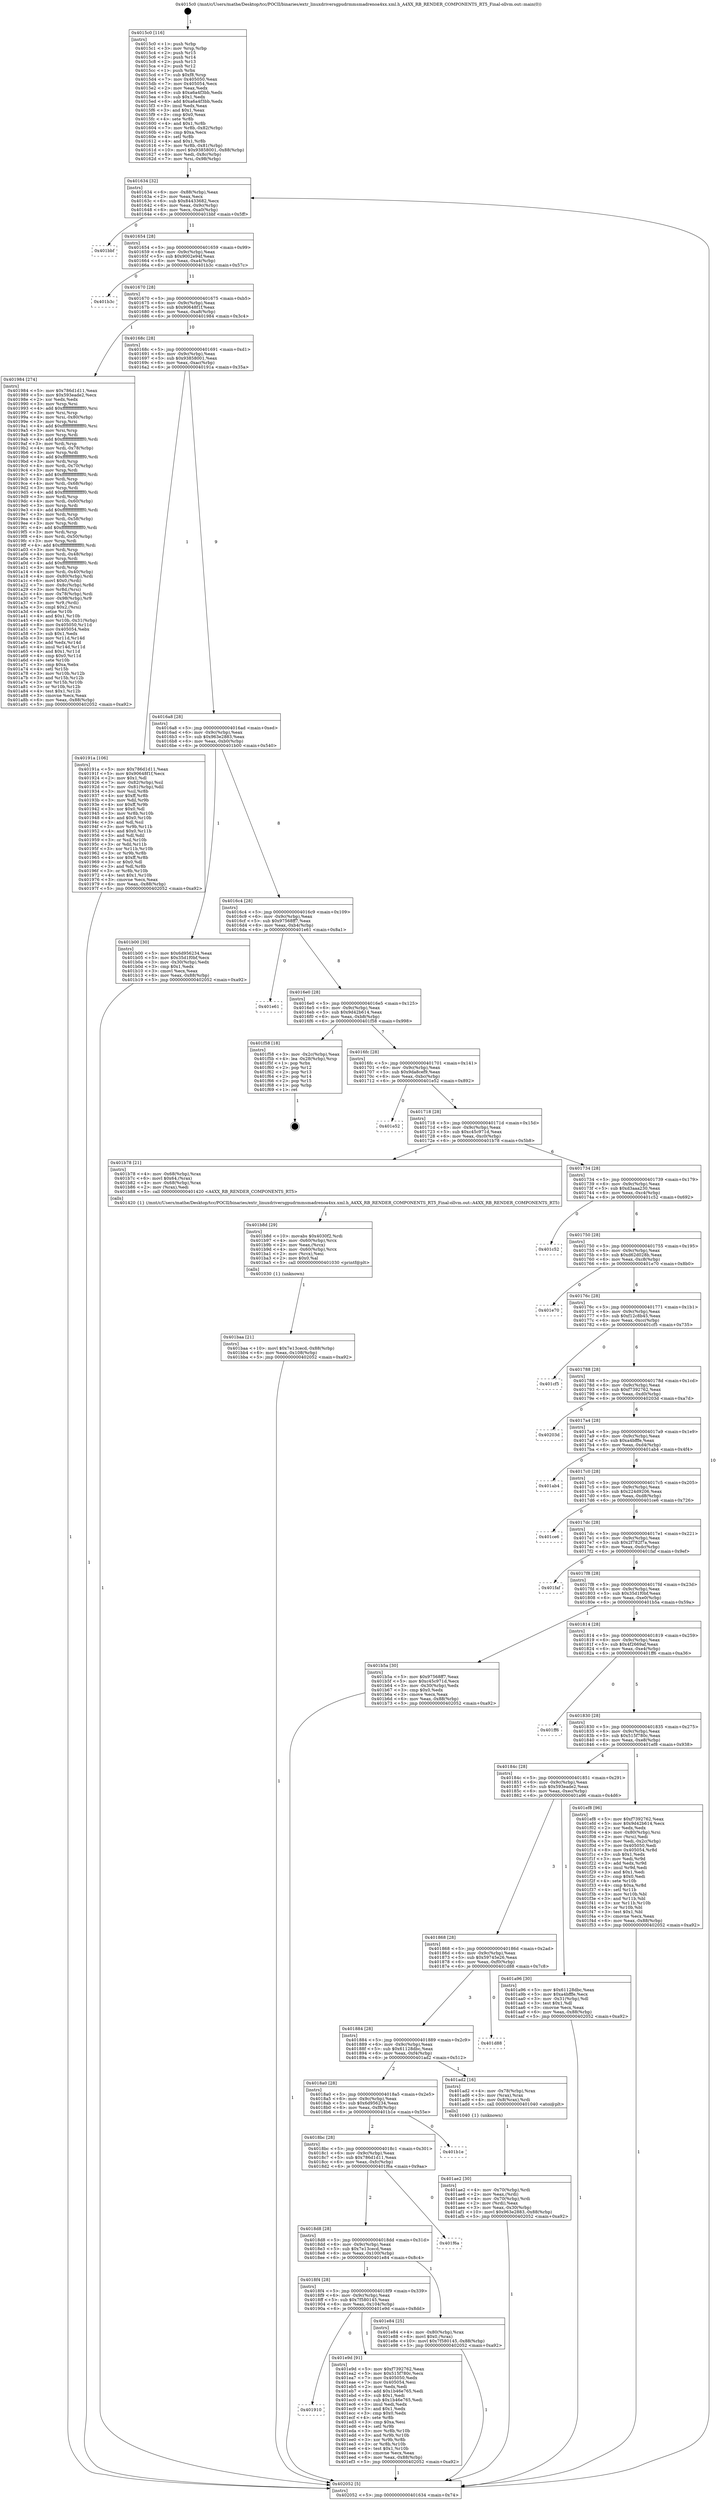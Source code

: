 digraph "0x4015c0" {
  label = "0x4015c0 (/mnt/c/Users/mathe/Desktop/tcc/POCII/binaries/extr_linuxdriversgpudrmmsmadrenoa4xx.xml.h_A4XX_RB_RENDER_COMPONENTS_RT5_Final-ollvm.out::main(0))"
  labelloc = "t"
  node[shape=record]

  Entry [label="",width=0.3,height=0.3,shape=circle,fillcolor=black,style=filled]
  "0x401634" [label="{
     0x401634 [32]\l
     | [instrs]\l
     &nbsp;&nbsp;0x401634 \<+6\>: mov -0x88(%rbp),%eax\l
     &nbsp;&nbsp;0x40163a \<+2\>: mov %eax,%ecx\l
     &nbsp;&nbsp;0x40163c \<+6\>: sub $0x84433682,%ecx\l
     &nbsp;&nbsp;0x401642 \<+6\>: mov %eax,-0x9c(%rbp)\l
     &nbsp;&nbsp;0x401648 \<+6\>: mov %ecx,-0xa0(%rbp)\l
     &nbsp;&nbsp;0x40164e \<+6\>: je 0000000000401bbf \<main+0x5ff\>\l
  }"]
  "0x401bbf" [label="{
     0x401bbf\l
  }", style=dashed]
  "0x401654" [label="{
     0x401654 [28]\l
     | [instrs]\l
     &nbsp;&nbsp;0x401654 \<+5\>: jmp 0000000000401659 \<main+0x99\>\l
     &nbsp;&nbsp;0x401659 \<+6\>: mov -0x9c(%rbp),%eax\l
     &nbsp;&nbsp;0x40165f \<+5\>: sub $0x9002e94f,%eax\l
     &nbsp;&nbsp;0x401664 \<+6\>: mov %eax,-0xa4(%rbp)\l
     &nbsp;&nbsp;0x40166a \<+6\>: je 0000000000401b3c \<main+0x57c\>\l
  }"]
  Exit [label="",width=0.3,height=0.3,shape=circle,fillcolor=black,style=filled,peripheries=2]
  "0x401b3c" [label="{
     0x401b3c\l
  }", style=dashed]
  "0x401670" [label="{
     0x401670 [28]\l
     | [instrs]\l
     &nbsp;&nbsp;0x401670 \<+5\>: jmp 0000000000401675 \<main+0xb5\>\l
     &nbsp;&nbsp;0x401675 \<+6\>: mov -0x9c(%rbp),%eax\l
     &nbsp;&nbsp;0x40167b \<+5\>: sub $0x90648f1f,%eax\l
     &nbsp;&nbsp;0x401680 \<+6\>: mov %eax,-0xa8(%rbp)\l
     &nbsp;&nbsp;0x401686 \<+6\>: je 0000000000401984 \<main+0x3c4\>\l
  }"]
  "0x401910" [label="{
     0x401910\l
  }", style=dashed]
  "0x401984" [label="{
     0x401984 [274]\l
     | [instrs]\l
     &nbsp;&nbsp;0x401984 \<+5\>: mov $0x786d1d11,%eax\l
     &nbsp;&nbsp;0x401989 \<+5\>: mov $0x593eade2,%ecx\l
     &nbsp;&nbsp;0x40198e \<+2\>: xor %edx,%edx\l
     &nbsp;&nbsp;0x401990 \<+3\>: mov %rsp,%rsi\l
     &nbsp;&nbsp;0x401993 \<+4\>: add $0xfffffffffffffff0,%rsi\l
     &nbsp;&nbsp;0x401997 \<+3\>: mov %rsi,%rsp\l
     &nbsp;&nbsp;0x40199a \<+4\>: mov %rsi,-0x80(%rbp)\l
     &nbsp;&nbsp;0x40199e \<+3\>: mov %rsp,%rsi\l
     &nbsp;&nbsp;0x4019a1 \<+4\>: add $0xfffffffffffffff0,%rsi\l
     &nbsp;&nbsp;0x4019a5 \<+3\>: mov %rsi,%rsp\l
     &nbsp;&nbsp;0x4019a8 \<+3\>: mov %rsp,%rdi\l
     &nbsp;&nbsp;0x4019ab \<+4\>: add $0xfffffffffffffff0,%rdi\l
     &nbsp;&nbsp;0x4019af \<+3\>: mov %rdi,%rsp\l
     &nbsp;&nbsp;0x4019b2 \<+4\>: mov %rdi,-0x78(%rbp)\l
     &nbsp;&nbsp;0x4019b6 \<+3\>: mov %rsp,%rdi\l
     &nbsp;&nbsp;0x4019b9 \<+4\>: add $0xfffffffffffffff0,%rdi\l
     &nbsp;&nbsp;0x4019bd \<+3\>: mov %rdi,%rsp\l
     &nbsp;&nbsp;0x4019c0 \<+4\>: mov %rdi,-0x70(%rbp)\l
     &nbsp;&nbsp;0x4019c4 \<+3\>: mov %rsp,%rdi\l
     &nbsp;&nbsp;0x4019c7 \<+4\>: add $0xfffffffffffffff0,%rdi\l
     &nbsp;&nbsp;0x4019cb \<+3\>: mov %rdi,%rsp\l
     &nbsp;&nbsp;0x4019ce \<+4\>: mov %rdi,-0x68(%rbp)\l
     &nbsp;&nbsp;0x4019d2 \<+3\>: mov %rsp,%rdi\l
     &nbsp;&nbsp;0x4019d5 \<+4\>: add $0xfffffffffffffff0,%rdi\l
     &nbsp;&nbsp;0x4019d9 \<+3\>: mov %rdi,%rsp\l
     &nbsp;&nbsp;0x4019dc \<+4\>: mov %rdi,-0x60(%rbp)\l
     &nbsp;&nbsp;0x4019e0 \<+3\>: mov %rsp,%rdi\l
     &nbsp;&nbsp;0x4019e3 \<+4\>: add $0xfffffffffffffff0,%rdi\l
     &nbsp;&nbsp;0x4019e7 \<+3\>: mov %rdi,%rsp\l
     &nbsp;&nbsp;0x4019ea \<+4\>: mov %rdi,-0x58(%rbp)\l
     &nbsp;&nbsp;0x4019ee \<+3\>: mov %rsp,%rdi\l
     &nbsp;&nbsp;0x4019f1 \<+4\>: add $0xfffffffffffffff0,%rdi\l
     &nbsp;&nbsp;0x4019f5 \<+3\>: mov %rdi,%rsp\l
     &nbsp;&nbsp;0x4019f8 \<+4\>: mov %rdi,-0x50(%rbp)\l
     &nbsp;&nbsp;0x4019fc \<+3\>: mov %rsp,%rdi\l
     &nbsp;&nbsp;0x4019ff \<+4\>: add $0xfffffffffffffff0,%rdi\l
     &nbsp;&nbsp;0x401a03 \<+3\>: mov %rdi,%rsp\l
     &nbsp;&nbsp;0x401a06 \<+4\>: mov %rdi,-0x48(%rbp)\l
     &nbsp;&nbsp;0x401a0a \<+3\>: mov %rsp,%rdi\l
     &nbsp;&nbsp;0x401a0d \<+4\>: add $0xfffffffffffffff0,%rdi\l
     &nbsp;&nbsp;0x401a11 \<+3\>: mov %rdi,%rsp\l
     &nbsp;&nbsp;0x401a14 \<+4\>: mov %rdi,-0x40(%rbp)\l
     &nbsp;&nbsp;0x401a18 \<+4\>: mov -0x80(%rbp),%rdi\l
     &nbsp;&nbsp;0x401a1c \<+6\>: movl $0x0,(%rdi)\l
     &nbsp;&nbsp;0x401a22 \<+7\>: mov -0x8c(%rbp),%r8d\l
     &nbsp;&nbsp;0x401a29 \<+3\>: mov %r8d,(%rsi)\l
     &nbsp;&nbsp;0x401a2c \<+4\>: mov -0x78(%rbp),%rdi\l
     &nbsp;&nbsp;0x401a30 \<+7\>: mov -0x98(%rbp),%r9\l
     &nbsp;&nbsp;0x401a37 \<+3\>: mov %r9,(%rdi)\l
     &nbsp;&nbsp;0x401a3a \<+3\>: cmpl $0x2,(%rsi)\l
     &nbsp;&nbsp;0x401a3d \<+4\>: setne %r10b\l
     &nbsp;&nbsp;0x401a41 \<+4\>: and $0x1,%r10b\l
     &nbsp;&nbsp;0x401a45 \<+4\>: mov %r10b,-0x31(%rbp)\l
     &nbsp;&nbsp;0x401a49 \<+8\>: mov 0x405050,%r11d\l
     &nbsp;&nbsp;0x401a51 \<+7\>: mov 0x405054,%ebx\l
     &nbsp;&nbsp;0x401a58 \<+3\>: sub $0x1,%edx\l
     &nbsp;&nbsp;0x401a5b \<+3\>: mov %r11d,%r14d\l
     &nbsp;&nbsp;0x401a5e \<+3\>: add %edx,%r14d\l
     &nbsp;&nbsp;0x401a61 \<+4\>: imul %r14d,%r11d\l
     &nbsp;&nbsp;0x401a65 \<+4\>: and $0x1,%r11d\l
     &nbsp;&nbsp;0x401a69 \<+4\>: cmp $0x0,%r11d\l
     &nbsp;&nbsp;0x401a6d \<+4\>: sete %r10b\l
     &nbsp;&nbsp;0x401a71 \<+3\>: cmp $0xa,%ebx\l
     &nbsp;&nbsp;0x401a74 \<+4\>: setl %r15b\l
     &nbsp;&nbsp;0x401a78 \<+3\>: mov %r10b,%r12b\l
     &nbsp;&nbsp;0x401a7b \<+3\>: and %r15b,%r12b\l
     &nbsp;&nbsp;0x401a7e \<+3\>: xor %r15b,%r10b\l
     &nbsp;&nbsp;0x401a81 \<+3\>: or %r10b,%r12b\l
     &nbsp;&nbsp;0x401a84 \<+4\>: test $0x1,%r12b\l
     &nbsp;&nbsp;0x401a88 \<+3\>: cmovne %ecx,%eax\l
     &nbsp;&nbsp;0x401a8b \<+6\>: mov %eax,-0x88(%rbp)\l
     &nbsp;&nbsp;0x401a91 \<+5\>: jmp 0000000000402052 \<main+0xa92\>\l
  }"]
  "0x40168c" [label="{
     0x40168c [28]\l
     | [instrs]\l
     &nbsp;&nbsp;0x40168c \<+5\>: jmp 0000000000401691 \<main+0xd1\>\l
     &nbsp;&nbsp;0x401691 \<+6\>: mov -0x9c(%rbp),%eax\l
     &nbsp;&nbsp;0x401697 \<+5\>: sub $0x93858001,%eax\l
     &nbsp;&nbsp;0x40169c \<+6\>: mov %eax,-0xac(%rbp)\l
     &nbsp;&nbsp;0x4016a2 \<+6\>: je 000000000040191a \<main+0x35a\>\l
  }"]
  "0x401e9d" [label="{
     0x401e9d [91]\l
     | [instrs]\l
     &nbsp;&nbsp;0x401e9d \<+5\>: mov $0xf7392762,%eax\l
     &nbsp;&nbsp;0x401ea2 \<+5\>: mov $0x515f780c,%ecx\l
     &nbsp;&nbsp;0x401ea7 \<+7\>: mov 0x405050,%edx\l
     &nbsp;&nbsp;0x401eae \<+7\>: mov 0x405054,%esi\l
     &nbsp;&nbsp;0x401eb5 \<+2\>: mov %edx,%edi\l
     &nbsp;&nbsp;0x401eb7 \<+6\>: add $0x1b46e765,%edi\l
     &nbsp;&nbsp;0x401ebd \<+3\>: sub $0x1,%edi\l
     &nbsp;&nbsp;0x401ec0 \<+6\>: sub $0x1b46e765,%edi\l
     &nbsp;&nbsp;0x401ec6 \<+3\>: imul %edi,%edx\l
     &nbsp;&nbsp;0x401ec9 \<+3\>: and $0x1,%edx\l
     &nbsp;&nbsp;0x401ecc \<+3\>: cmp $0x0,%edx\l
     &nbsp;&nbsp;0x401ecf \<+4\>: sete %r8b\l
     &nbsp;&nbsp;0x401ed3 \<+3\>: cmp $0xa,%esi\l
     &nbsp;&nbsp;0x401ed6 \<+4\>: setl %r9b\l
     &nbsp;&nbsp;0x401eda \<+3\>: mov %r8b,%r10b\l
     &nbsp;&nbsp;0x401edd \<+3\>: and %r9b,%r10b\l
     &nbsp;&nbsp;0x401ee0 \<+3\>: xor %r9b,%r8b\l
     &nbsp;&nbsp;0x401ee3 \<+3\>: or %r8b,%r10b\l
     &nbsp;&nbsp;0x401ee6 \<+4\>: test $0x1,%r10b\l
     &nbsp;&nbsp;0x401eea \<+3\>: cmovne %ecx,%eax\l
     &nbsp;&nbsp;0x401eed \<+6\>: mov %eax,-0x88(%rbp)\l
     &nbsp;&nbsp;0x401ef3 \<+5\>: jmp 0000000000402052 \<main+0xa92\>\l
  }"]
  "0x40191a" [label="{
     0x40191a [106]\l
     | [instrs]\l
     &nbsp;&nbsp;0x40191a \<+5\>: mov $0x786d1d11,%eax\l
     &nbsp;&nbsp;0x40191f \<+5\>: mov $0x90648f1f,%ecx\l
     &nbsp;&nbsp;0x401924 \<+2\>: mov $0x1,%dl\l
     &nbsp;&nbsp;0x401926 \<+7\>: mov -0x82(%rbp),%sil\l
     &nbsp;&nbsp;0x40192d \<+7\>: mov -0x81(%rbp),%dil\l
     &nbsp;&nbsp;0x401934 \<+3\>: mov %sil,%r8b\l
     &nbsp;&nbsp;0x401937 \<+4\>: xor $0xff,%r8b\l
     &nbsp;&nbsp;0x40193b \<+3\>: mov %dil,%r9b\l
     &nbsp;&nbsp;0x40193e \<+4\>: xor $0xff,%r9b\l
     &nbsp;&nbsp;0x401942 \<+3\>: xor $0x0,%dl\l
     &nbsp;&nbsp;0x401945 \<+3\>: mov %r8b,%r10b\l
     &nbsp;&nbsp;0x401948 \<+4\>: and $0x0,%r10b\l
     &nbsp;&nbsp;0x40194c \<+3\>: and %dl,%sil\l
     &nbsp;&nbsp;0x40194f \<+3\>: mov %r9b,%r11b\l
     &nbsp;&nbsp;0x401952 \<+4\>: and $0x0,%r11b\l
     &nbsp;&nbsp;0x401956 \<+3\>: and %dl,%dil\l
     &nbsp;&nbsp;0x401959 \<+3\>: or %sil,%r10b\l
     &nbsp;&nbsp;0x40195c \<+3\>: or %dil,%r11b\l
     &nbsp;&nbsp;0x40195f \<+3\>: xor %r11b,%r10b\l
     &nbsp;&nbsp;0x401962 \<+3\>: or %r9b,%r8b\l
     &nbsp;&nbsp;0x401965 \<+4\>: xor $0xff,%r8b\l
     &nbsp;&nbsp;0x401969 \<+3\>: or $0x0,%dl\l
     &nbsp;&nbsp;0x40196c \<+3\>: and %dl,%r8b\l
     &nbsp;&nbsp;0x40196f \<+3\>: or %r8b,%r10b\l
     &nbsp;&nbsp;0x401972 \<+4\>: test $0x1,%r10b\l
     &nbsp;&nbsp;0x401976 \<+3\>: cmovne %ecx,%eax\l
     &nbsp;&nbsp;0x401979 \<+6\>: mov %eax,-0x88(%rbp)\l
     &nbsp;&nbsp;0x40197f \<+5\>: jmp 0000000000402052 \<main+0xa92\>\l
  }"]
  "0x4016a8" [label="{
     0x4016a8 [28]\l
     | [instrs]\l
     &nbsp;&nbsp;0x4016a8 \<+5\>: jmp 00000000004016ad \<main+0xed\>\l
     &nbsp;&nbsp;0x4016ad \<+6\>: mov -0x9c(%rbp),%eax\l
     &nbsp;&nbsp;0x4016b3 \<+5\>: sub $0x963e2883,%eax\l
     &nbsp;&nbsp;0x4016b8 \<+6\>: mov %eax,-0xb0(%rbp)\l
     &nbsp;&nbsp;0x4016be \<+6\>: je 0000000000401b00 \<main+0x540\>\l
  }"]
  "0x402052" [label="{
     0x402052 [5]\l
     | [instrs]\l
     &nbsp;&nbsp;0x402052 \<+5\>: jmp 0000000000401634 \<main+0x74\>\l
  }"]
  "0x4015c0" [label="{
     0x4015c0 [116]\l
     | [instrs]\l
     &nbsp;&nbsp;0x4015c0 \<+1\>: push %rbp\l
     &nbsp;&nbsp;0x4015c1 \<+3\>: mov %rsp,%rbp\l
     &nbsp;&nbsp;0x4015c4 \<+2\>: push %r15\l
     &nbsp;&nbsp;0x4015c6 \<+2\>: push %r14\l
     &nbsp;&nbsp;0x4015c8 \<+2\>: push %r13\l
     &nbsp;&nbsp;0x4015ca \<+2\>: push %r12\l
     &nbsp;&nbsp;0x4015cc \<+1\>: push %rbx\l
     &nbsp;&nbsp;0x4015cd \<+7\>: sub $0xf8,%rsp\l
     &nbsp;&nbsp;0x4015d4 \<+7\>: mov 0x405050,%eax\l
     &nbsp;&nbsp;0x4015db \<+7\>: mov 0x405054,%ecx\l
     &nbsp;&nbsp;0x4015e2 \<+2\>: mov %eax,%edx\l
     &nbsp;&nbsp;0x4015e4 \<+6\>: sub $0xa6a4f3bb,%edx\l
     &nbsp;&nbsp;0x4015ea \<+3\>: sub $0x1,%edx\l
     &nbsp;&nbsp;0x4015ed \<+6\>: add $0xa6a4f3bb,%edx\l
     &nbsp;&nbsp;0x4015f3 \<+3\>: imul %edx,%eax\l
     &nbsp;&nbsp;0x4015f6 \<+3\>: and $0x1,%eax\l
     &nbsp;&nbsp;0x4015f9 \<+3\>: cmp $0x0,%eax\l
     &nbsp;&nbsp;0x4015fc \<+4\>: sete %r8b\l
     &nbsp;&nbsp;0x401600 \<+4\>: and $0x1,%r8b\l
     &nbsp;&nbsp;0x401604 \<+7\>: mov %r8b,-0x82(%rbp)\l
     &nbsp;&nbsp;0x40160b \<+3\>: cmp $0xa,%ecx\l
     &nbsp;&nbsp;0x40160e \<+4\>: setl %r8b\l
     &nbsp;&nbsp;0x401612 \<+4\>: and $0x1,%r8b\l
     &nbsp;&nbsp;0x401616 \<+7\>: mov %r8b,-0x81(%rbp)\l
     &nbsp;&nbsp;0x40161d \<+10\>: movl $0x93858001,-0x88(%rbp)\l
     &nbsp;&nbsp;0x401627 \<+6\>: mov %edi,-0x8c(%rbp)\l
     &nbsp;&nbsp;0x40162d \<+7\>: mov %rsi,-0x98(%rbp)\l
  }"]
  "0x4018f4" [label="{
     0x4018f4 [28]\l
     | [instrs]\l
     &nbsp;&nbsp;0x4018f4 \<+5\>: jmp 00000000004018f9 \<main+0x339\>\l
     &nbsp;&nbsp;0x4018f9 \<+6\>: mov -0x9c(%rbp),%eax\l
     &nbsp;&nbsp;0x4018ff \<+5\>: sub $0x7f580145,%eax\l
     &nbsp;&nbsp;0x401904 \<+6\>: mov %eax,-0x104(%rbp)\l
     &nbsp;&nbsp;0x40190a \<+6\>: je 0000000000401e9d \<main+0x8dd\>\l
  }"]
  "0x401e84" [label="{
     0x401e84 [25]\l
     | [instrs]\l
     &nbsp;&nbsp;0x401e84 \<+4\>: mov -0x80(%rbp),%rax\l
     &nbsp;&nbsp;0x401e88 \<+6\>: movl $0x0,(%rax)\l
     &nbsp;&nbsp;0x401e8e \<+10\>: movl $0x7f580145,-0x88(%rbp)\l
     &nbsp;&nbsp;0x401e98 \<+5\>: jmp 0000000000402052 \<main+0xa92\>\l
  }"]
  "0x401b00" [label="{
     0x401b00 [30]\l
     | [instrs]\l
     &nbsp;&nbsp;0x401b00 \<+5\>: mov $0x6d956234,%eax\l
     &nbsp;&nbsp;0x401b05 \<+5\>: mov $0x35d1f0bf,%ecx\l
     &nbsp;&nbsp;0x401b0a \<+3\>: mov -0x30(%rbp),%edx\l
     &nbsp;&nbsp;0x401b0d \<+3\>: cmp $0x1,%edx\l
     &nbsp;&nbsp;0x401b10 \<+3\>: cmovl %ecx,%eax\l
     &nbsp;&nbsp;0x401b13 \<+6\>: mov %eax,-0x88(%rbp)\l
     &nbsp;&nbsp;0x401b19 \<+5\>: jmp 0000000000402052 \<main+0xa92\>\l
  }"]
  "0x4016c4" [label="{
     0x4016c4 [28]\l
     | [instrs]\l
     &nbsp;&nbsp;0x4016c4 \<+5\>: jmp 00000000004016c9 \<main+0x109\>\l
     &nbsp;&nbsp;0x4016c9 \<+6\>: mov -0x9c(%rbp),%eax\l
     &nbsp;&nbsp;0x4016cf \<+5\>: sub $0x97568ff7,%eax\l
     &nbsp;&nbsp;0x4016d4 \<+6\>: mov %eax,-0xb4(%rbp)\l
     &nbsp;&nbsp;0x4016da \<+6\>: je 0000000000401e61 \<main+0x8a1\>\l
  }"]
  "0x4018d8" [label="{
     0x4018d8 [28]\l
     | [instrs]\l
     &nbsp;&nbsp;0x4018d8 \<+5\>: jmp 00000000004018dd \<main+0x31d\>\l
     &nbsp;&nbsp;0x4018dd \<+6\>: mov -0x9c(%rbp),%eax\l
     &nbsp;&nbsp;0x4018e3 \<+5\>: sub $0x7e13cecd,%eax\l
     &nbsp;&nbsp;0x4018e8 \<+6\>: mov %eax,-0x100(%rbp)\l
     &nbsp;&nbsp;0x4018ee \<+6\>: je 0000000000401e84 \<main+0x8c4\>\l
  }"]
  "0x401e61" [label="{
     0x401e61\l
  }", style=dashed]
  "0x4016e0" [label="{
     0x4016e0 [28]\l
     | [instrs]\l
     &nbsp;&nbsp;0x4016e0 \<+5\>: jmp 00000000004016e5 \<main+0x125\>\l
     &nbsp;&nbsp;0x4016e5 \<+6\>: mov -0x9c(%rbp),%eax\l
     &nbsp;&nbsp;0x4016eb \<+5\>: sub $0x9d42b614,%eax\l
     &nbsp;&nbsp;0x4016f0 \<+6\>: mov %eax,-0xb8(%rbp)\l
     &nbsp;&nbsp;0x4016f6 \<+6\>: je 0000000000401f58 \<main+0x998\>\l
  }"]
  "0x401f6a" [label="{
     0x401f6a\l
  }", style=dashed]
  "0x401f58" [label="{
     0x401f58 [18]\l
     | [instrs]\l
     &nbsp;&nbsp;0x401f58 \<+3\>: mov -0x2c(%rbp),%eax\l
     &nbsp;&nbsp;0x401f5b \<+4\>: lea -0x28(%rbp),%rsp\l
     &nbsp;&nbsp;0x401f5f \<+1\>: pop %rbx\l
     &nbsp;&nbsp;0x401f60 \<+2\>: pop %r12\l
     &nbsp;&nbsp;0x401f62 \<+2\>: pop %r13\l
     &nbsp;&nbsp;0x401f64 \<+2\>: pop %r14\l
     &nbsp;&nbsp;0x401f66 \<+2\>: pop %r15\l
     &nbsp;&nbsp;0x401f68 \<+1\>: pop %rbp\l
     &nbsp;&nbsp;0x401f69 \<+1\>: ret\l
  }"]
  "0x4016fc" [label="{
     0x4016fc [28]\l
     | [instrs]\l
     &nbsp;&nbsp;0x4016fc \<+5\>: jmp 0000000000401701 \<main+0x141\>\l
     &nbsp;&nbsp;0x401701 \<+6\>: mov -0x9c(%rbp),%eax\l
     &nbsp;&nbsp;0x401707 \<+5\>: sub $0x9da8cef9,%eax\l
     &nbsp;&nbsp;0x40170c \<+6\>: mov %eax,-0xbc(%rbp)\l
     &nbsp;&nbsp;0x401712 \<+6\>: je 0000000000401e52 \<main+0x892\>\l
  }"]
  "0x4018bc" [label="{
     0x4018bc [28]\l
     | [instrs]\l
     &nbsp;&nbsp;0x4018bc \<+5\>: jmp 00000000004018c1 \<main+0x301\>\l
     &nbsp;&nbsp;0x4018c1 \<+6\>: mov -0x9c(%rbp),%eax\l
     &nbsp;&nbsp;0x4018c7 \<+5\>: sub $0x786d1d11,%eax\l
     &nbsp;&nbsp;0x4018cc \<+6\>: mov %eax,-0xfc(%rbp)\l
     &nbsp;&nbsp;0x4018d2 \<+6\>: je 0000000000401f6a \<main+0x9aa\>\l
  }"]
  "0x401e52" [label="{
     0x401e52\l
  }", style=dashed]
  "0x401718" [label="{
     0x401718 [28]\l
     | [instrs]\l
     &nbsp;&nbsp;0x401718 \<+5\>: jmp 000000000040171d \<main+0x15d\>\l
     &nbsp;&nbsp;0x40171d \<+6\>: mov -0x9c(%rbp),%eax\l
     &nbsp;&nbsp;0x401723 \<+5\>: sub $0xc45c971d,%eax\l
     &nbsp;&nbsp;0x401728 \<+6\>: mov %eax,-0xc0(%rbp)\l
     &nbsp;&nbsp;0x40172e \<+6\>: je 0000000000401b78 \<main+0x5b8\>\l
  }"]
  "0x401b1e" [label="{
     0x401b1e\l
  }", style=dashed]
  "0x401b78" [label="{
     0x401b78 [21]\l
     | [instrs]\l
     &nbsp;&nbsp;0x401b78 \<+4\>: mov -0x68(%rbp),%rax\l
     &nbsp;&nbsp;0x401b7c \<+6\>: movl $0x64,(%rax)\l
     &nbsp;&nbsp;0x401b82 \<+4\>: mov -0x68(%rbp),%rax\l
     &nbsp;&nbsp;0x401b86 \<+2\>: mov (%rax),%edi\l
     &nbsp;&nbsp;0x401b88 \<+5\>: call 0000000000401420 \<A4XX_RB_RENDER_COMPONENTS_RT5\>\l
     | [calls]\l
     &nbsp;&nbsp;0x401420 \{1\} (/mnt/c/Users/mathe/Desktop/tcc/POCII/binaries/extr_linuxdriversgpudrmmsmadrenoa4xx.xml.h_A4XX_RB_RENDER_COMPONENTS_RT5_Final-ollvm.out::A4XX_RB_RENDER_COMPONENTS_RT5)\l
  }"]
  "0x401734" [label="{
     0x401734 [28]\l
     | [instrs]\l
     &nbsp;&nbsp;0x401734 \<+5\>: jmp 0000000000401739 \<main+0x179\>\l
     &nbsp;&nbsp;0x401739 \<+6\>: mov -0x9c(%rbp),%eax\l
     &nbsp;&nbsp;0x40173f \<+5\>: sub $0xd3aaa230,%eax\l
     &nbsp;&nbsp;0x401744 \<+6\>: mov %eax,-0xc4(%rbp)\l
     &nbsp;&nbsp;0x40174a \<+6\>: je 0000000000401c52 \<main+0x692\>\l
  }"]
  "0x401baa" [label="{
     0x401baa [21]\l
     | [instrs]\l
     &nbsp;&nbsp;0x401baa \<+10\>: movl $0x7e13cecd,-0x88(%rbp)\l
     &nbsp;&nbsp;0x401bb4 \<+6\>: mov %eax,-0x108(%rbp)\l
     &nbsp;&nbsp;0x401bba \<+5\>: jmp 0000000000402052 \<main+0xa92\>\l
  }"]
  "0x401c52" [label="{
     0x401c52\l
  }", style=dashed]
  "0x401750" [label="{
     0x401750 [28]\l
     | [instrs]\l
     &nbsp;&nbsp;0x401750 \<+5\>: jmp 0000000000401755 \<main+0x195\>\l
     &nbsp;&nbsp;0x401755 \<+6\>: mov -0x9c(%rbp),%eax\l
     &nbsp;&nbsp;0x40175b \<+5\>: sub $0xd62d028b,%eax\l
     &nbsp;&nbsp;0x401760 \<+6\>: mov %eax,-0xc8(%rbp)\l
     &nbsp;&nbsp;0x401766 \<+6\>: je 0000000000401e70 \<main+0x8b0\>\l
  }"]
  "0x401b8d" [label="{
     0x401b8d [29]\l
     | [instrs]\l
     &nbsp;&nbsp;0x401b8d \<+10\>: movabs $0x4030f2,%rdi\l
     &nbsp;&nbsp;0x401b97 \<+4\>: mov -0x60(%rbp),%rcx\l
     &nbsp;&nbsp;0x401b9b \<+2\>: mov %eax,(%rcx)\l
     &nbsp;&nbsp;0x401b9d \<+4\>: mov -0x60(%rbp),%rcx\l
     &nbsp;&nbsp;0x401ba1 \<+2\>: mov (%rcx),%esi\l
     &nbsp;&nbsp;0x401ba3 \<+2\>: mov $0x0,%al\l
     &nbsp;&nbsp;0x401ba5 \<+5\>: call 0000000000401030 \<printf@plt\>\l
     | [calls]\l
     &nbsp;&nbsp;0x401030 \{1\} (unknown)\l
  }"]
  "0x401e70" [label="{
     0x401e70\l
  }", style=dashed]
  "0x40176c" [label="{
     0x40176c [28]\l
     | [instrs]\l
     &nbsp;&nbsp;0x40176c \<+5\>: jmp 0000000000401771 \<main+0x1b1\>\l
     &nbsp;&nbsp;0x401771 \<+6\>: mov -0x9c(%rbp),%eax\l
     &nbsp;&nbsp;0x401777 \<+5\>: sub $0xf12c8b45,%eax\l
     &nbsp;&nbsp;0x40177c \<+6\>: mov %eax,-0xcc(%rbp)\l
     &nbsp;&nbsp;0x401782 \<+6\>: je 0000000000401cf5 \<main+0x735\>\l
  }"]
  "0x401ae2" [label="{
     0x401ae2 [30]\l
     | [instrs]\l
     &nbsp;&nbsp;0x401ae2 \<+4\>: mov -0x70(%rbp),%rdi\l
     &nbsp;&nbsp;0x401ae6 \<+2\>: mov %eax,(%rdi)\l
     &nbsp;&nbsp;0x401ae8 \<+4\>: mov -0x70(%rbp),%rdi\l
     &nbsp;&nbsp;0x401aec \<+2\>: mov (%rdi),%eax\l
     &nbsp;&nbsp;0x401aee \<+3\>: mov %eax,-0x30(%rbp)\l
     &nbsp;&nbsp;0x401af1 \<+10\>: movl $0x963e2883,-0x88(%rbp)\l
     &nbsp;&nbsp;0x401afb \<+5\>: jmp 0000000000402052 \<main+0xa92\>\l
  }"]
  "0x401cf5" [label="{
     0x401cf5\l
  }", style=dashed]
  "0x401788" [label="{
     0x401788 [28]\l
     | [instrs]\l
     &nbsp;&nbsp;0x401788 \<+5\>: jmp 000000000040178d \<main+0x1cd\>\l
     &nbsp;&nbsp;0x40178d \<+6\>: mov -0x9c(%rbp),%eax\l
     &nbsp;&nbsp;0x401793 \<+5\>: sub $0xf7392762,%eax\l
     &nbsp;&nbsp;0x401798 \<+6\>: mov %eax,-0xd0(%rbp)\l
     &nbsp;&nbsp;0x40179e \<+6\>: je 000000000040203d \<main+0xa7d\>\l
  }"]
  "0x4018a0" [label="{
     0x4018a0 [28]\l
     | [instrs]\l
     &nbsp;&nbsp;0x4018a0 \<+5\>: jmp 00000000004018a5 \<main+0x2e5\>\l
     &nbsp;&nbsp;0x4018a5 \<+6\>: mov -0x9c(%rbp),%eax\l
     &nbsp;&nbsp;0x4018ab \<+5\>: sub $0x6d956234,%eax\l
     &nbsp;&nbsp;0x4018b0 \<+6\>: mov %eax,-0xf8(%rbp)\l
     &nbsp;&nbsp;0x4018b6 \<+6\>: je 0000000000401b1e \<main+0x55e\>\l
  }"]
  "0x40203d" [label="{
     0x40203d\l
  }", style=dashed]
  "0x4017a4" [label="{
     0x4017a4 [28]\l
     | [instrs]\l
     &nbsp;&nbsp;0x4017a4 \<+5\>: jmp 00000000004017a9 \<main+0x1e9\>\l
     &nbsp;&nbsp;0x4017a9 \<+6\>: mov -0x9c(%rbp),%eax\l
     &nbsp;&nbsp;0x4017af \<+5\>: sub $0xa4bfffe,%eax\l
     &nbsp;&nbsp;0x4017b4 \<+6\>: mov %eax,-0xd4(%rbp)\l
     &nbsp;&nbsp;0x4017ba \<+6\>: je 0000000000401ab4 \<main+0x4f4\>\l
  }"]
  "0x401ad2" [label="{
     0x401ad2 [16]\l
     | [instrs]\l
     &nbsp;&nbsp;0x401ad2 \<+4\>: mov -0x78(%rbp),%rax\l
     &nbsp;&nbsp;0x401ad6 \<+3\>: mov (%rax),%rax\l
     &nbsp;&nbsp;0x401ad9 \<+4\>: mov 0x8(%rax),%rdi\l
     &nbsp;&nbsp;0x401add \<+5\>: call 0000000000401040 \<atoi@plt\>\l
     | [calls]\l
     &nbsp;&nbsp;0x401040 \{1\} (unknown)\l
  }"]
  "0x401ab4" [label="{
     0x401ab4\l
  }", style=dashed]
  "0x4017c0" [label="{
     0x4017c0 [28]\l
     | [instrs]\l
     &nbsp;&nbsp;0x4017c0 \<+5\>: jmp 00000000004017c5 \<main+0x205\>\l
     &nbsp;&nbsp;0x4017c5 \<+6\>: mov -0x9c(%rbp),%eax\l
     &nbsp;&nbsp;0x4017cb \<+5\>: sub $0x224d9206,%eax\l
     &nbsp;&nbsp;0x4017d0 \<+6\>: mov %eax,-0xd8(%rbp)\l
     &nbsp;&nbsp;0x4017d6 \<+6\>: je 0000000000401ce6 \<main+0x726\>\l
  }"]
  "0x401884" [label="{
     0x401884 [28]\l
     | [instrs]\l
     &nbsp;&nbsp;0x401884 \<+5\>: jmp 0000000000401889 \<main+0x2c9\>\l
     &nbsp;&nbsp;0x401889 \<+6\>: mov -0x9c(%rbp),%eax\l
     &nbsp;&nbsp;0x40188f \<+5\>: sub $0x61128dbc,%eax\l
     &nbsp;&nbsp;0x401894 \<+6\>: mov %eax,-0xf4(%rbp)\l
     &nbsp;&nbsp;0x40189a \<+6\>: je 0000000000401ad2 \<main+0x512\>\l
  }"]
  "0x401ce6" [label="{
     0x401ce6\l
  }", style=dashed]
  "0x4017dc" [label="{
     0x4017dc [28]\l
     | [instrs]\l
     &nbsp;&nbsp;0x4017dc \<+5\>: jmp 00000000004017e1 \<main+0x221\>\l
     &nbsp;&nbsp;0x4017e1 \<+6\>: mov -0x9c(%rbp),%eax\l
     &nbsp;&nbsp;0x4017e7 \<+5\>: sub $0x2f782f7a,%eax\l
     &nbsp;&nbsp;0x4017ec \<+6\>: mov %eax,-0xdc(%rbp)\l
     &nbsp;&nbsp;0x4017f2 \<+6\>: je 0000000000401faf \<main+0x9ef\>\l
  }"]
  "0x401d88" [label="{
     0x401d88\l
  }", style=dashed]
  "0x401faf" [label="{
     0x401faf\l
  }", style=dashed]
  "0x4017f8" [label="{
     0x4017f8 [28]\l
     | [instrs]\l
     &nbsp;&nbsp;0x4017f8 \<+5\>: jmp 00000000004017fd \<main+0x23d\>\l
     &nbsp;&nbsp;0x4017fd \<+6\>: mov -0x9c(%rbp),%eax\l
     &nbsp;&nbsp;0x401803 \<+5\>: sub $0x35d1f0bf,%eax\l
     &nbsp;&nbsp;0x401808 \<+6\>: mov %eax,-0xe0(%rbp)\l
     &nbsp;&nbsp;0x40180e \<+6\>: je 0000000000401b5a \<main+0x59a\>\l
  }"]
  "0x401868" [label="{
     0x401868 [28]\l
     | [instrs]\l
     &nbsp;&nbsp;0x401868 \<+5\>: jmp 000000000040186d \<main+0x2ad\>\l
     &nbsp;&nbsp;0x40186d \<+6\>: mov -0x9c(%rbp),%eax\l
     &nbsp;&nbsp;0x401873 \<+5\>: sub $0x59745e26,%eax\l
     &nbsp;&nbsp;0x401878 \<+6\>: mov %eax,-0xf0(%rbp)\l
     &nbsp;&nbsp;0x40187e \<+6\>: je 0000000000401d88 \<main+0x7c8\>\l
  }"]
  "0x401b5a" [label="{
     0x401b5a [30]\l
     | [instrs]\l
     &nbsp;&nbsp;0x401b5a \<+5\>: mov $0x97568ff7,%eax\l
     &nbsp;&nbsp;0x401b5f \<+5\>: mov $0xc45c971d,%ecx\l
     &nbsp;&nbsp;0x401b64 \<+3\>: mov -0x30(%rbp),%edx\l
     &nbsp;&nbsp;0x401b67 \<+3\>: cmp $0x0,%edx\l
     &nbsp;&nbsp;0x401b6a \<+3\>: cmove %ecx,%eax\l
     &nbsp;&nbsp;0x401b6d \<+6\>: mov %eax,-0x88(%rbp)\l
     &nbsp;&nbsp;0x401b73 \<+5\>: jmp 0000000000402052 \<main+0xa92\>\l
  }"]
  "0x401814" [label="{
     0x401814 [28]\l
     | [instrs]\l
     &nbsp;&nbsp;0x401814 \<+5\>: jmp 0000000000401819 \<main+0x259\>\l
     &nbsp;&nbsp;0x401819 \<+6\>: mov -0x9c(%rbp),%eax\l
     &nbsp;&nbsp;0x40181f \<+5\>: sub $0x4f2669af,%eax\l
     &nbsp;&nbsp;0x401824 \<+6\>: mov %eax,-0xe4(%rbp)\l
     &nbsp;&nbsp;0x40182a \<+6\>: je 0000000000401ff6 \<main+0xa36\>\l
  }"]
  "0x401a96" [label="{
     0x401a96 [30]\l
     | [instrs]\l
     &nbsp;&nbsp;0x401a96 \<+5\>: mov $0x61128dbc,%eax\l
     &nbsp;&nbsp;0x401a9b \<+5\>: mov $0xa4bfffe,%ecx\l
     &nbsp;&nbsp;0x401aa0 \<+3\>: mov -0x31(%rbp),%dl\l
     &nbsp;&nbsp;0x401aa3 \<+3\>: test $0x1,%dl\l
     &nbsp;&nbsp;0x401aa6 \<+3\>: cmovne %ecx,%eax\l
     &nbsp;&nbsp;0x401aa9 \<+6\>: mov %eax,-0x88(%rbp)\l
     &nbsp;&nbsp;0x401aaf \<+5\>: jmp 0000000000402052 \<main+0xa92\>\l
  }"]
  "0x401ff6" [label="{
     0x401ff6\l
  }", style=dashed]
  "0x401830" [label="{
     0x401830 [28]\l
     | [instrs]\l
     &nbsp;&nbsp;0x401830 \<+5\>: jmp 0000000000401835 \<main+0x275\>\l
     &nbsp;&nbsp;0x401835 \<+6\>: mov -0x9c(%rbp),%eax\l
     &nbsp;&nbsp;0x40183b \<+5\>: sub $0x515f780c,%eax\l
     &nbsp;&nbsp;0x401840 \<+6\>: mov %eax,-0xe8(%rbp)\l
     &nbsp;&nbsp;0x401846 \<+6\>: je 0000000000401ef8 \<main+0x938\>\l
  }"]
  "0x40184c" [label="{
     0x40184c [28]\l
     | [instrs]\l
     &nbsp;&nbsp;0x40184c \<+5\>: jmp 0000000000401851 \<main+0x291\>\l
     &nbsp;&nbsp;0x401851 \<+6\>: mov -0x9c(%rbp),%eax\l
     &nbsp;&nbsp;0x401857 \<+5\>: sub $0x593eade2,%eax\l
     &nbsp;&nbsp;0x40185c \<+6\>: mov %eax,-0xec(%rbp)\l
     &nbsp;&nbsp;0x401862 \<+6\>: je 0000000000401a96 \<main+0x4d6\>\l
  }"]
  "0x401ef8" [label="{
     0x401ef8 [96]\l
     | [instrs]\l
     &nbsp;&nbsp;0x401ef8 \<+5\>: mov $0xf7392762,%eax\l
     &nbsp;&nbsp;0x401efd \<+5\>: mov $0x9d42b614,%ecx\l
     &nbsp;&nbsp;0x401f02 \<+2\>: xor %edx,%edx\l
     &nbsp;&nbsp;0x401f04 \<+4\>: mov -0x80(%rbp),%rsi\l
     &nbsp;&nbsp;0x401f08 \<+2\>: mov (%rsi),%edi\l
     &nbsp;&nbsp;0x401f0a \<+3\>: mov %edi,-0x2c(%rbp)\l
     &nbsp;&nbsp;0x401f0d \<+7\>: mov 0x405050,%edi\l
     &nbsp;&nbsp;0x401f14 \<+8\>: mov 0x405054,%r8d\l
     &nbsp;&nbsp;0x401f1c \<+3\>: sub $0x1,%edx\l
     &nbsp;&nbsp;0x401f1f \<+3\>: mov %edi,%r9d\l
     &nbsp;&nbsp;0x401f22 \<+3\>: add %edx,%r9d\l
     &nbsp;&nbsp;0x401f25 \<+4\>: imul %r9d,%edi\l
     &nbsp;&nbsp;0x401f29 \<+3\>: and $0x1,%edi\l
     &nbsp;&nbsp;0x401f2c \<+3\>: cmp $0x0,%edi\l
     &nbsp;&nbsp;0x401f2f \<+4\>: sete %r10b\l
     &nbsp;&nbsp;0x401f33 \<+4\>: cmp $0xa,%r8d\l
     &nbsp;&nbsp;0x401f37 \<+4\>: setl %r11b\l
     &nbsp;&nbsp;0x401f3b \<+3\>: mov %r10b,%bl\l
     &nbsp;&nbsp;0x401f3e \<+3\>: and %r11b,%bl\l
     &nbsp;&nbsp;0x401f41 \<+3\>: xor %r11b,%r10b\l
     &nbsp;&nbsp;0x401f44 \<+3\>: or %r10b,%bl\l
     &nbsp;&nbsp;0x401f47 \<+3\>: test $0x1,%bl\l
     &nbsp;&nbsp;0x401f4a \<+3\>: cmovne %ecx,%eax\l
     &nbsp;&nbsp;0x401f4d \<+6\>: mov %eax,-0x88(%rbp)\l
     &nbsp;&nbsp;0x401f53 \<+5\>: jmp 0000000000402052 \<main+0xa92\>\l
  }"]
  Entry -> "0x4015c0" [label=" 1"]
  "0x401634" -> "0x401bbf" [label=" 0"]
  "0x401634" -> "0x401654" [label=" 11"]
  "0x401f58" -> Exit [label=" 1"]
  "0x401654" -> "0x401b3c" [label=" 0"]
  "0x401654" -> "0x401670" [label=" 11"]
  "0x401ef8" -> "0x402052" [label=" 1"]
  "0x401670" -> "0x401984" [label=" 1"]
  "0x401670" -> "0x40168c" [label=" 10"]
  "0x401e9d" -> "0x402052" [label=" 1"]
  "0x40168c" -> "0x40191a" [label=" 1"]
  "0x40168c" -> "0x4016a8" [label=" 9"]
  "0x40191a" -> "0x402052" [label=" 1"]
  "0x4015c0" -> "0x401634" [label=" 1"]
  "0x402052" -> "0x401634" [label=" 10"]
  "0x4018f4" -> "0x401910" [label=" 0"]
  "0x401984" -> "0x402052" [label=" 1"]
  "0x4018f4" -> "0x401e9d" [label=" 1"]
  "0x4016a8" -> "0x401b00" [label=" 1"]
  "0x4016a8" -> "0x4016c4" [label=" 8"]
  "0x401e84" -> "0x402052" [label=" 1"]
  "0x4016c4" -> "0x401e61" [label=" 0"]
  "0x4016c4" -> "0x4016e0" [label=" 8"]
  "0x4018d8" -> "0x401e84" [label=" 1"]
  "0x4016e0" -> "0x401f58" [label=" 1"]
  "0x4016e0" -> "0x4016fc" [label=" 7"]
  "0x4018d8" -> "0x4018f4" [label=" 1"]
  "0x4016fc" -> "0x401e52" [label=" 0"]
  "0x4016fc" -> "0x401718" [label=" 7"]
  "0x4018bc" -> "0x401f6a" [label=" 0"]
  "0x401718" -> "0x401b78" [label=" 1"]
  "0x401718" -> "0x401734" [label=" 6"]
  "0x4018bc" -> "0x4018d8" [label=" 2"]
  "0x401734" -> "0x401c52" [label=" 0"]
  "0x401734" -> "0x401750" [label=" 6"]
  "0x4018a0" -> "0x401b1e" [label=" 0"]
  "0x401750" -> "0x401e70" [label=" 0"]
  "0x401750" -> "0x40176c" [label=" 6"]
  "0x4018a0" -> "0x4018bc" [label=" 2"]
  "0x40176c" -> "0x401cf5" [label=" 0"]
  "0x40176c" -> "0x401788" [label=" 6"]
  "0x401baa" -> "0x402052" [label=" 1"]
  "0x401788" -> "0x40203d" [label=" 0"]
  "0x401788" -> "0x4017a4" [label=" 6"]
  "0x401b8d" -> "0x401baa" [label=" 1"]
  "0x4017a4" -> "0x401ab4" [label=" 0"]
  "0x4017a4" -> "0x4017c0" [label=" 6"]
  "0x401b78" -> "0x401b8d" [label=" 1"]
  "0x4017c0" -> "0x401ce6" [label=" 0"]
  "0x4017c0" -> "0x4017dc" [label=" 6"]
  "0x401b00" -> "0x402052" [label=" 1"]
  "0x4017dc" -> "0x401faf" [label=" 0"]
  "0x4017dc" -> "0x4017f8" [label=" 6"]
  "0x401ae2" -> "0x402052" [label=" 1"]
  "0x4017f8" -> "0x401b5a" [label=" 1"]
  "0x4017f8" -> "0x401814" [label=" 5"]
  "0x401884" -> "0x4018a0" [label=" 2"]
  "0x401814" -> "0x401ff6" [label=" 0"]
  "0x401814" -> "0x401830" [label=" 5"]
  "0x401884" -> "0x401ad2" [label=" 1"]
  "0x401830" -> "0x401ef8" [label=" 1"]
  "0x401830" -> "0x40184c" [label=" 4"]
  "0x401b5a" -> "0x402052" [label=" 1"]
  "0x40184c" -> "0x401a96" [label=" 1"]
  "0x40184c" -> "0x401868" [label=" 3"]
  "0x401a96" -> "0x402052" [label=" 1"]
  "0x401ad2" -> "0x401ae2" [label=" 1"]
  "0x401868" -> "0x401d88" [label=" 0"]
  "0x401868" -> "0x401884" [label=" 3"]
}
